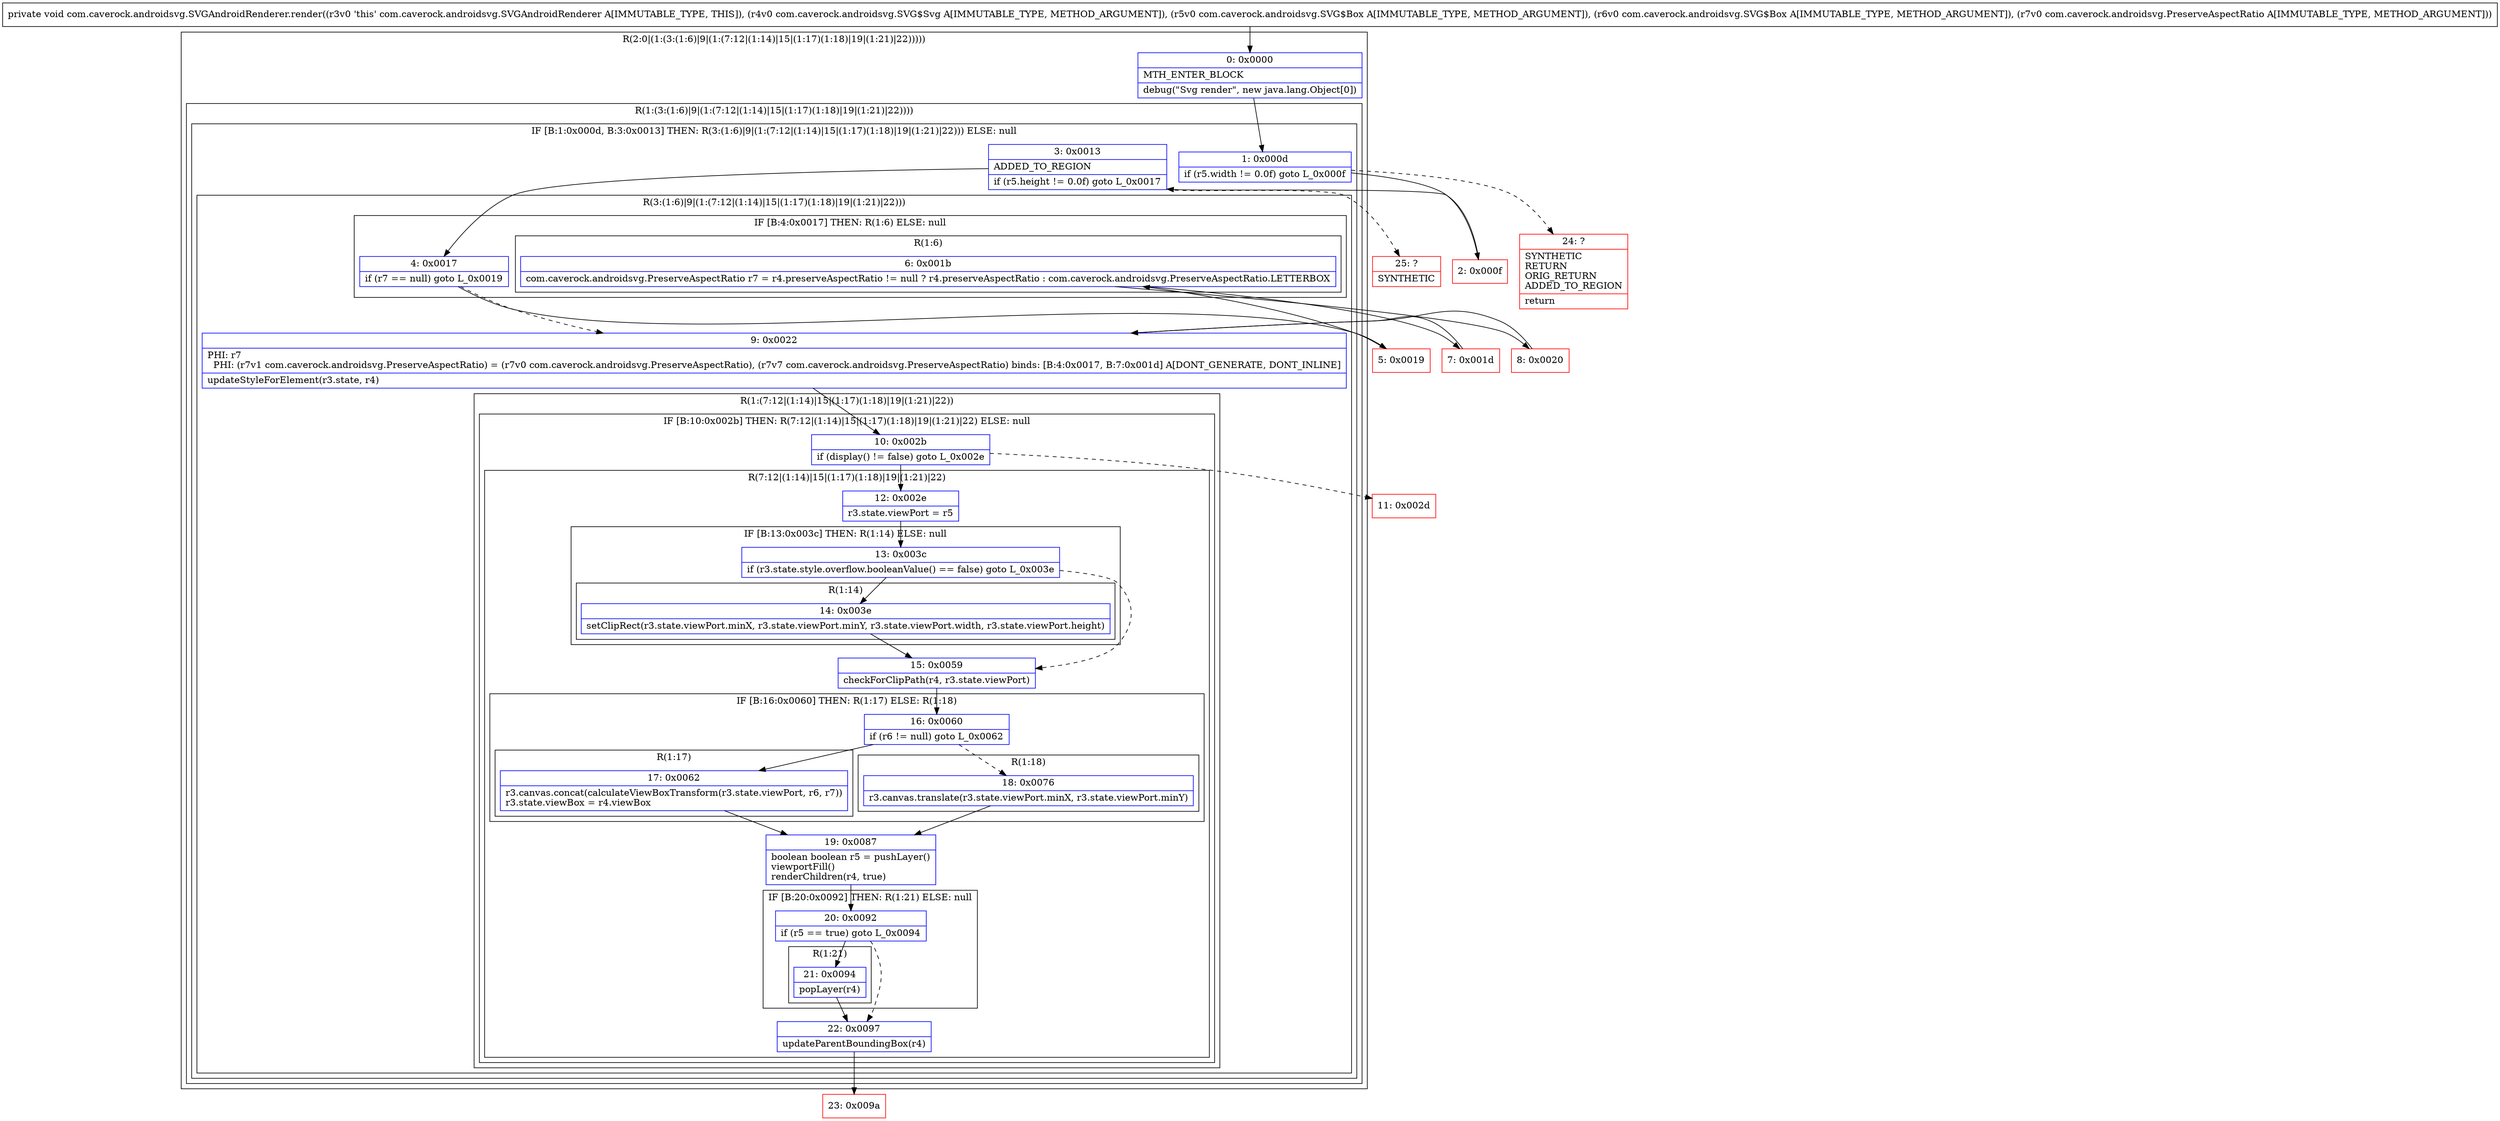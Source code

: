 digraph "CFG forcom.caverock.androidsvg.SVGAndroidRenderer.render(Lcom\/caverock\/androidsvg\/SVG$Svg;Lcom\/caverock\/androidsvg\/SVG$Box;Lcom\/caverock\/androidsvg\/SVG$Box;Lcom\/caverock\/androidsvg\/PreserveAspectRatio;)V" {
subgraph cluster_Region_1691638246 {
label = "R(2:0|(1:(3:(1:6)|9|(1:(7:12|(1:14)|15|(1:17)(1:18)|19|(1:21)|22)))))";
node [shape=record,color=blue];
Node_0 [shape=record,label="{0\:\ 0x0000|MTH_ENTER_BLOCK\l|debug(\"Svg render\", new java.lang.Object[0])\l}"];
subgraph cluster_Region_94721114 {
label = "R(1:(3:(1:6)|9|(1:(7:12|(1:14)|15|(1:17)(1:18)|19|(1:21)|22))))";
node [shape=record,color=blue];
subgraph cluster_IfRegion_993592174 {
label = "IF [B:1:0x000d, B:3:0x0013] THEN: R(3:(1:6)|9|(1:(7:12|(1:14)|15|(1:17)(1:18)|19|(1:21)|22))) ELSE: null";
node [shape=record,color=blue];
Node_1 [shape=record,label="{1\:\ 0x000d|if (r5.width != 0.0f) goto L_0x000f\l}"];
Node_3 [shape=record,label="{3\:\ 0x0013|ADDED_TO_REGION\l|if (r5.height != 0.0f) goto L_0x0017\l}"];
subgraph cluster_Region_2040628893 {
label = "R(3:(1:6)|9|(1:(7:12|(1:14)|15|(1:17)(1:18)|19|(1:21)|22)))";
node [shape=record,color=blue];
subgraph cluster_IfRegion_1065155366 {
label = "IF [B:4:0x0017] THEN: R(1:6) ELSE: null";
node [shape=record,color=blue];
Node_4 [shape=record,label="{4\:\ 0x0017|if (r7 == null) goto L_0x0019\l}"];
subgraph cluster_Region_282357527 {
label = "R(1:6)";
node [shape=record,color=blue];
Node_6 [shape=record,label="{6\:\ 0x001b|com.caverock.androidsvg.PreserveAspectRatio r7 = r4.preserveAspectRatio != null ? r4.preserveAspectRatio : com.caverock.androidsvg.PreserveAspectRatio.LETTERBOX\l}"];
}
}
Node_9 [shape=record,label="{9\:\ 0x0022|PHI: r7 \l  PHI: (r7v1 com.caverock.androidsvg.PreserveAspectRatio) = (r7v0 com.caverock.androidsvg.PreserveAspectRatio), (r7v7 com.caverock.androidsvg.PreserveAspectRatio) binds: [B:4:0x0017, B:7:0x001d] A[DONT_GENERATE, DONT_INLINE]\l|updateStyleForElement(r3.state, r4)\l}"];
subgraph cluster_Region_1661287440 {
label = "R(1:(7:12|(1:14)|15|(1:17)(1:18)|19|(1:21)|22))";
node [shape=record,color=blue];
subgraph cluster_IfRegion_384162691 {
label = "IF [B:10:0x002b] THEN: R(7:12|(1:14)|15|(1:17)(1:18)|19|(1:21)|22) ELSE: null";
node [shape=record,color=blue];
Node_10 [shape=record,label="{10\:\ 0x002b|if (display() != false) goto L_0x002e\l}"];
subgraph cluster_Region_281382226 {
label = "R(7:12|(1:14)|15|(1:17)(1:18)|19|(1:21)|22)";
node [shape=record,color=blue];
Node_12 [shape=record,label="{12\:\ 0x002e|r3.state.viewPort = r5\l}"];
subgraph cluster_IfRegion_1310238642 {
label = "IF [B:13:0x003c] THEN: R(1:14) ELSE: null";
node [shape=record,color=blue];
Node_13 [shape=record,label="{13\:\ 0x003c|if (r3.state.style.overflow.booleanValue() == false) goto L_0x003e\l}"];
subgraph cluster_Region_2097661361 {
label = "R(1:14)";
node [shape=record,color=blue];
Node_14 [shape=record,label="{14\:\ 0x003e|setClipRect(r3.state.viewPort.minX, r3.state.viewPort.minY, r3.state.viewPort.width, r3.state.viewPort.height)\l}"];
}
}
Node_15 [shape=record,label="{15\:\ 0x0059|checkForClipPath(r4, r3.state.viewPort)\l}"];
subgraph cluster_IfRegion_925406141 {
label = "IF [B:16:0x0060] THEN: R(1:17) ELSE: R(1:18)";
node [shape=record,color=blue];
Node_16 [shape=record,label="{16\:\ 0x0060|if (r6 != null) goto L_0x0062\l}"];
subgraph cluster_Region_262766360 {
label = "R(1:17)";
node [shape=record,color=blue];
Node_17 [shape=record,label="{17\:\ 0x0062|r3.canvas.concat(calculateViewBoxTransform(r3.state.viewPort, r6, r7))\lr3.state.viewBox = r4.viewBox\l}"];
}
subgraph cluster_Region_75983976 {
label = "R(1:18)";
node [shape=record,color=blue];
Node_18 [shape=record,label="{18\:\ 0x0076|r3.canvas.translate(r3.state.viewPort.minX, r3.state.viewPort.minY)\l}"];
}
}
Node_19 [shape=record,label="{19\:\ 0x0087|boolean boolean r5 = pushLayer()\lviewportFill()\lrenderChildren(r4, true)\l}"];
subgraph cluster_IfRegion_234351840 {
label = "IF [B:20:0x0092] THEN: R(1:21) ELSE: null";
node [shape=record,color=blue];
Node_20 [shape=record,label="{20\:\ 0x0092|if (r5 == true) goto L_0x0094\l}"];
subgraph cluster_Region_1206782724 {
label = "R(1:21)";
node [shape=record,color=blue];
Node_21 [shape=record,label="{21\:\ 0x0094|popLayer(r4)\l}"];
}
}
Node_22 [shape=record,label="{22\:\ 0x0097|updateParentBoundingBox(r4)\l}"];
}
}
}
}
}
}
}
Node_2 [shape=record,color=red,label="{2\:\ 0x000f}"];
Node_5 [shape=record,color=red,label="{5\:\ 0x0019}"];
Node_7 [shape=record,color=red,label="{7\:\ 0x001d}"];
Node_8 [shape=record,color=red,label="{8\:\ 0x0020}"];
Node_11 [shape=record,color=red,label="{11\:\ 0x002d}"];
Node_23 [shape=record,color=red,label="{23\:\ 0x009a}"];
Node_24 [shape=record,color=red,label="{24\:\ ?|SYNTHETIC\lRETURN\lORIG_RETURN\lADDED_TO_REGION\l|return\l}"];
Node_25 [shape=record,color=red,label="{25\:\ ?|SYNTHETIC\l}"];
MethodNode[shape=record,label="{private void com.caverock.androidsvg.SVGAndroidRenderer.render((r3v0 'this' com.caverock.androidsvg.SVGAndroidRenderer A[IMMUTABLE_TYPE, THIS]), (r4v0 com.caverock.androidsvg.SVG$Svg A[IMMUTABLE_TYPE, METHOD_ARGUMENT]), (r5v0 com.caverock.androidsvg.SVG$Box A[IMMUTABLE_TYPE, METHOD_ARGUMENT]), (r6v0 com.caverock.androidsvg.SVG$Box A[IMMUTABLE_TYPE, METHOD_ARGUMENT]), (r7v0 com.caverock.androidsvg.PreserveAspectRatio A[IMMUTABLE_TYPE, METHOD_ARGUMENT])) }"];
MethodNode -> Node_0;
Node_0 -> Node_1;
Node_1 -> Node_2;
Node_1 -> Node_24[style=dashed];
Node_3 -> Node_4;
Node_3 -> Node_25[style=dashed];
Node_4 -> Node_5;
Node_4 -> Node_9[style=dashed];
Node_6 -> Node_7;
Node_6 -> Node_8;
Node_9 -> Node_10;
Node_10 -> Node_11[style=dashed];
Node_10 -> Node_12;
Node_12 -> Node_13;
Node_13 -> Node_14;
Node_13 -> Node_15[style=dashed];
Node_14 -> Node_15;
Node_15 -> Node_16;
Node_16 -> Node_17;
Node_16 -> Node_18[style=dashed];
Node_17 -> Node_19;
Node_18 -> Node_19;
Node_19 -> Node_20;
Node_20 -> Node_21;
Node_20 -> Node_22[style=dashed];
Node_21 -> Node_22;
Node_22 -> Node_23;
Node_2 -> Node_3;
Node_5 -> Node_6;
Node_7 -> Node_9;
Node_8 -> Node_9;
}

